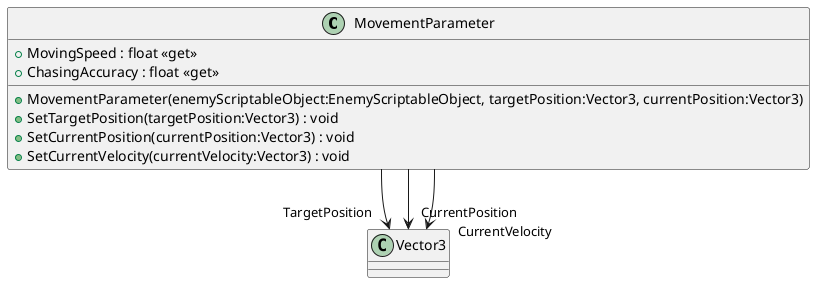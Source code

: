 @startuml
class MovementParameter {
    + MovingSpeed : float <<get>>
    + ChasingAccuracy : float <<get>>
    + MovementParameter(enemyScriptableObject:EnemyScriptableObject, targetPosition:Vector3, currentPosition:Vector3)
    + SetTargetPosition(targetPosition:Vector3) : void
    + SetCurrentPosition(currentPosition:Vector3) : void
    + SetCurrentVelocity(currentVelocity:Vector3) : void
}
MovementParameter --> "TargetPosition" Vector3
MovementParameter --> "CurrentPosition" Vector3
MovementParameter --> "CurrentVelocity" Vector3
@enduml
